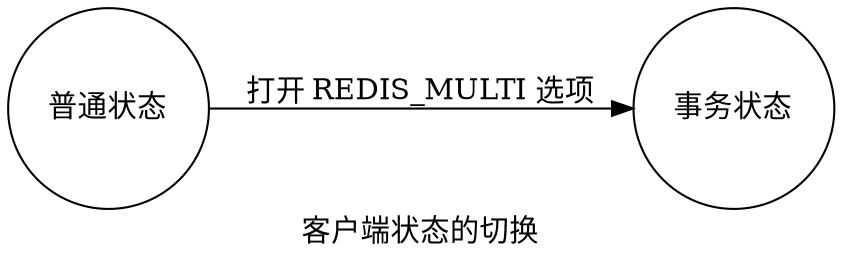 digraph normal_to_transaction {
    rankdir = LR;
    node [shape = circle];

    label = "客户端状态的切换";

    normal [label = "普通状态"];

    transaction [label = "事务状态"];

    normal -> transaction [label = "打开 REDIS_MULTI 选项"];
}
